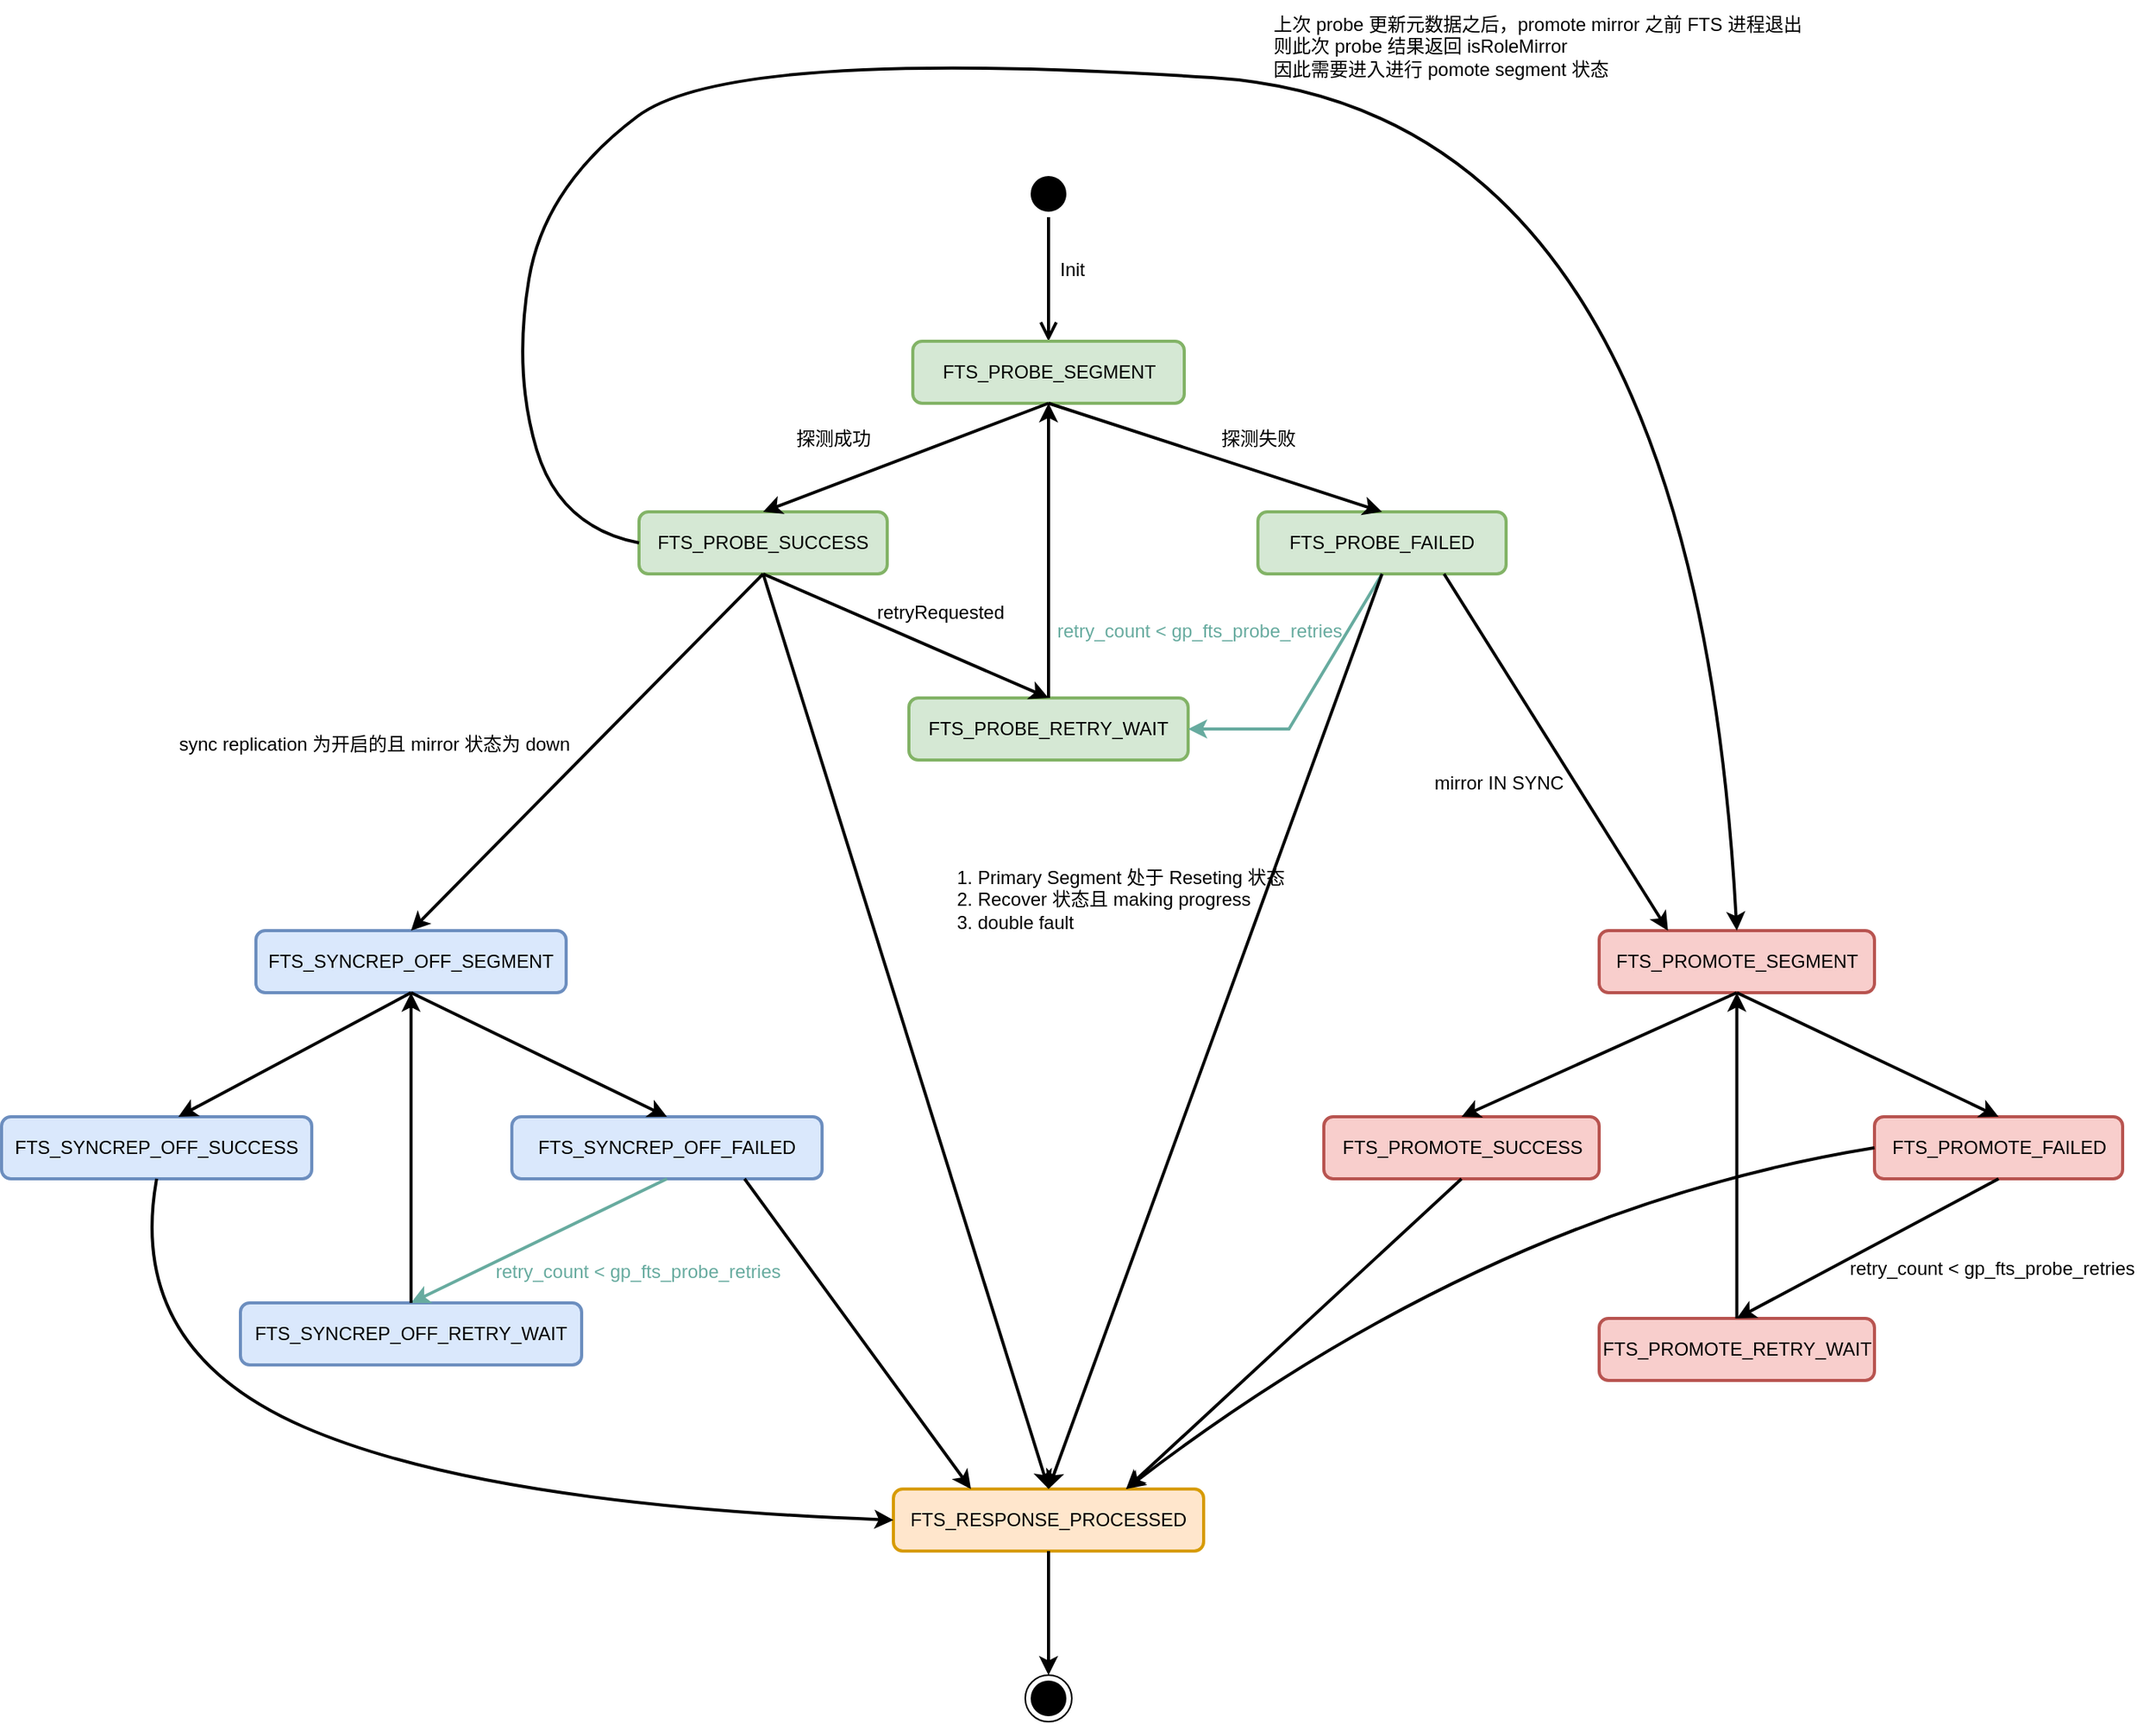 <mxfile version="20.6.0" type="device"><diagram id="RI_HlKoN3bKVnIcPBF8f" name="第 1 页"><mxGraphModel dx="2722" dy="1232" grid="1" gridSize="10" guides="1" tooltips="1" connect="1" arrows="1" fold="1" page="1" pageScale="1" pageWidth="827" pageHeight="1169" math="0" shadow="0"><root><mxCell id="0"/><mxCell id="1" parent="0"/><mxCell id="1Aq3RtVNkawsJAhSRZMm-1" value="" style="ellipse;html=1;shape=startState;fillColor=#000000;strokeColor=#000000;" vertex="1" parent="1"><mxGeometry x="-14" y="140" width="30" height="30" as="geometry"/></mxCell><mxCell id="1Aq3RtVNkawsJAhSRZMm-2" value="" style="edgeStyle=orthogonalEdgeStyle;html=1;verticalAlign=bottom;endArrow=open;endSize=8;strokeColor=#000000;rounded=0;entryX=0.5;entryY=0;entryDx=0;entryDy=0;strokeWidth=2;" edge="1" source="1Aq3RtVNkawsJAhSRZMm-1" parent="1" target="1Aq3RtVNkawsJAhSRZMm-4"><mxGeometry relative="1" as="geometry"><mxPoint x="1" y="220" as="targetPoint"/></mxGeometry></mxCell><mxCell id="1Aq3RtVNkawsJAhSRZMm-4" value="FTS_PROBE_SEGMENT" style="rounded=1;whiteSpace=wrap;html=1;strokeColor=#82b366;strokeWidth=2;fillColor=#d5e8d4;" vertex="1" parent="1"><mxGeometry x="-86.5" y="250" width="175" height="40" as="geometry"/></mxCell><mxCell id="1Aq3RtVNkawsJAhSRZMm-5" value="Init" style="text;html=1;align=center;verticalAlign=middle;resizable=0;points=[];autosize=1;strokeColor=none;fillColor=none;" vertex="1" parent="1"><mxGeometry x="-4" y="189" width="40" height="30" as="geometry"/></mxCell><mxCell id="1Aq3RtVNkawsJAhSRZMm-9" value="探测失败" style="text;html=1;align=center;verticalAlign=middle;resizable=0;points=[];autosize=1;strokeColor=none;fillColor=none;" vertex="1" parent="1"><mxGeometry x="101" y="298" width="70" height="30" as="geometry"/></mxCell><mxCell id="1Aq3RtVNkawsJAhSRZMm-14" value="探测成功" style="text;html=1;align=center;verticalAlign=middle;resizable=0;points=[];autosize=1;strokeColor=none;fillColor=none;" vertex="1" parent="1"><mxGeometry x="-173" y="298" width="70" height="30" as="geometry"/></mxCell><mxCell id="1Aq3RtVNkawsJAhSRZMm-15" value="FTS_PROBE_RETRY_WAIT" style="rounded=1;whiteSpace=wrap;html=1;strokeColor=#82b366;strokeWidth=2;fillColor=#d5e8d4;" vertex="1" parent="1"><mxGeometry x="-89" y="480" width="180" height="40" as="geometry"/></mxCell><mxCell id="1Aq3RtVNkawsJAhSRZMm-23" value="FTS_RESPONSE_PROCESSED" style="rounded=1;whiteSpace=wrap;html=1;strokeColor=#d79b00;strokeWidth=2;fillColor=#ffe6cc;" vertex="1" parent="1"><mxGeometry x="-99" y="990" width="200" height="40" as="geometry"/></mxCell><mxCell id="1Aq3RtVNkawsJAhSRZMm-26" value="&lt;div style=&quot;text-align: left;&quot;&gt;&lt;span style=&quot;background-color: initial;&quot;&gt;上次 probe 更新元数据之后，promote mirror 之前 FTS 进程退出&lt;/span&gt;&lt;/div&gt;&lt;div style=&quot;text-align: left;&quot;&gt;&lt;span style=&quot;background-color: initial;&quot;&gt;则此次 probe 结果返回 isRoleMirror&lt;/span&gt;&lt;/div&gt;&lt;div style=&quot;text-align: left;&quot;&gt;&lt;span style=&quot;background-color: initial;&quot;&gt;因此需要进入进行 pomote segment 状态&lt;/span&gt;&lt;/div&gt;" style="text;html=1;align=center;verticalAlign=middle;resizable=0;points=[];autosize=1;strokeColor=none;fillColor=none;" vertex="1" parent="1"><mxGeometry x="136" y="30" width="360" height="60" as="geometry"/></mxCell><mxCell id="1Aq3RtVNkawsJAhSRZMm-30" value="1. Primary Segment 处于 Reseting 状态&lt;br&gt;2. Recover 状态且 making progress&lt;br&gt;3. double fault&amp;nbsp;" style="text;html=1;align=left;verticalAlign=middle;resizable=0;points=[];autosize=1;strokeColor=none;fillColor=none;" vertex="1" parent="1"><mxGeometry x="-60" y="580" width="230" height="60" as="geometry"/></mxCell><mxCell id="1Aq3RtVNkawsJAhSRZMm-33" value="mirror IN SYNC" style="text;html=1;align=center;verticalAlign=middle;resizable=0;points=[];autosize=1;strokeColor=none;fillColor=none;" vertex="1" parent="1"><mxGeometry x="236" y="520" width="110" height="30" as="geometry"/></mxCell><mxCell id="1Aq3RtVNkawsJAhSRZMm-34" value="FTS_PROBE_SUCCESS" style="rounded=1;whiteSpace=wrap;html=1;strokeColor=#82b366;strokeWidth=2;fillColor=#d5e8d4;" vertex="1" parent="1"><mxGeometry x="-263" y="360" width="160" height="40" as="geometry"/></mxCell><mxCell id="1Aq3RtVNkawsJAhSRZMm-35" value="FTS_PROBE_FAILED" style="rounded=1;whiteSpace=wrap;html=1;strokeColor=#82b366;strokeWidth=2;fillColor=#d5e8d4;" vertex="1" parent="1"><mxGeometry x="136" y="360" width="160" height="40" as="geometry"/></mxCell><mxCell id="1Aq3RtVNkawsJAhSRZMm-36" value="" style="endArrow=classic;html=1;rounded=0;strokeColor=#000000;strokeWidth=2;exitX=0.5;exitY=1;exitDx=0;exitDy=0;entryX=0.5;entryY=0;entryDx=0;entryDy=0;" edge="1" parent="1" source="1Aq3RtVNkawsJAhSRZMm-4" target="1Aq3RtVNkawsJAhSRZMm-34"><mxGeometry width="50" height="50" relative="1" as="geometry"><mxPoint x="-74" y="520" as="sourcePoint"/><mxPoint x="-24" y="470" as="targetPoint"/></mxGeometry></mxCell><mxCell id="1Aq3RtVNkawsJAhSRZMm-37" value="" style="endArrow=classic;html=1;rounded=0;strokeColor=#000000;strokeWidth=2;exitX=0.5;exitY=1;exitDx=0;exitDy=0;entryX=0.5;entryY=0;entryDx=0;entryDy=0;" edge="1" parent="1" source="1Aq3RtVNkawsJAhSRZMm-4" target="1Aq3RtVNkawsJAhSRZMm-35"><mxGeometry width="50" height="50" relative="1" as="geometry"><mxPoint x="11.0" y="300.0" as="sourcePoint"/><mxPoint x="-174" y="360.0" as="targetPoint"/></mxGeometry></mxCell><mxCell id="1Aq3RtVNkawsJAhSRZMm-38" value="" style="endArrow=classic;html=1;rounded=0;strokeColor=#000000;strokeWidth=2;exitX=0.5;exitY=1;exitDx=0;exitDy=0;entryX=0.5;entryY=0;entryDx=0;entryDy=0;" edge="1" parent="1" source="1Aq3RtVNkawsJAhSRZMm-34" target="1Aq3RtVNkawsJAhSRZMm-15"><mxGeometry width="50" height="50" relative="1" as="geometry"><mxPoint x="11.0" y="300.0" as="sourcePoint"/><mxPoint x="-174" y="360.0" as="targetPoint"/></mxGeometry></mxCell><mxCell id="1Aq3RtVNkawsJAhSRZMm-39" value="" style="endArrow=classic;html=1;rounded=0;strokeColor=#67AB9F;strokeWidth=2;exitX=0.5;exitY=1;exitDx=0;exitDy=0;entryX=1;entryY=0.5;entryDx=0;entryDy=0;fontColor=#9AC7BF;" edge="1" parent="1" source="1Aq3RtVNkawsJAhSRZMm-35" target="1Aq3RtVNkawsJAhSRZMm-15"><mxGeometry width="50" height="50" relative="1" as="geometry"><mxPoint x="21.0" y="310.0" as="sourcePoint"/><mxPoint x="-164" y="370.0" as="targetPoint"/><Array as="points"><mxPoint x="156" y="500"/></Array></mxGeometry></mxCell><mxCell id="1Aq3RtVNkawsJAhSRZMm-40" value="retry_count &amp;lt; gp_fts_probe_retries" style="text;html=1;align=center;verticalAlign=middle;resizable=0;points=[];autosize=1;strokeColor=none;fillColor=none;fontColor=#67AB9F;" vertex="1" parent="1"><mxGeometry x="-7" y="422" width="210" height="30" as="geometry"/></mxCell><mxCell id="1Aq3RtVNkawsJAhSRZMm-41" value="FTS_PROMOTE_SEGMENT" style="rounded=1;whiteSpace=wrap;html=1;strokeColor=#b85450;strokeWidth=2;fillColor=#f8cecc;" vertex="1" parent="1"><mxGeometry x="356" y="630" width="177.5" height="40" as="geometry"/></mxCell><mxCell id="1Aq3RtVNkawsJAhSRZMm-43" value="" style="curved=1;endArrow=classic;html=1;rounded=0;strokeColor=#000000;strokeWidth=2;exitX=0;exitY=0.5;exitDx=0;exitDy=0;entryX=0.5;entryY=0;entryDx=0;entryDy=0;" edge="1" parent="1" source="1Aq3RtVNkawsJAhSRZMm-34" target="1Aq3RtVNkawsJAhSRZMm-41"><mxGeometry width="50" height="50" relative="1" as="geometry"><mxPoint x="-64" y="620" as="sourcePoint"/><mxPoint x="-14" y="570" as="targetPoint"/><Array as="points"><mxPoint x="-314" y="370"/><mxPoint x="-344" y="270"/><mxPoint x="-324" y="150"/><mxPoint x="-204" y="60"/><mxPoint x="416" y="100"/></Array></mxGeometry></mxCell><mxCell id="1Aq3RtVNkawsJAhSRZMm-44" value="FTS_SYNCREP_OFF_SEGMENT" style="rounded=1;whiteSpace=wrap;html=1;strokeColor=#6c8ebf;strokeWidth=2;fillColor=#dae8fc;" vertex="1" parent="1"><mxGeometry x="-510" y="630" width="200" height="40" as="geometry"/></mxCell><mxCell id="1Aq3RtVNkawsJAhSRZMm-45" value="retryRequested" style="text;html=1;align=center;verticalAlign=middle;resizable=0;points=[];autosize=1;strokeColor=none;fillColor=none;" vertex="1" parent="1"><mxGeometry x="-124" y="410" width="110" height="30" as="geometry"/></mxCell><mxCell id="1Aq3RtVNkawsJAhSRZMm-46" value="" style="endArrow=classic;html=1;rounded=0;strokeColor=#000000;strokeWidth=2;exitX=0.5;exitY=0;exitDx=0;exitDy=0;entryX=0.5;entryY=1;entryDx=0;entryDy=0;" edge="1" parent="1" source="1Aq3RtVNkawsJAhSRZMm-15" target="1Aq3RtVNkawsJAhSRZMm-4"><mxGeometry width="50" height="50" relative="1" as="geometry"><mxPoint x="11.0" y="300.0" as="sourcePoint"/><mxPoint x="-174" y="360.0" as="targetPoint"/></mxGeometry></mxCell><mxCell id="1Aq3RtVNkawsJAhSRZMm-47" value="" style="endArrow=classic;html=1;rounded=0;strokeColor=#000000;strokeWidth=2;exitX=0.5;exitY=1;exitDx=0;exitDy=0;entryX=0.5;entryY=0;entryDx=0;entryDy=0;" edge="1" parent="1" source="1Aq3RtVNkawsJAhSRZMm-35" target="1Aq3RtVNkawsJAhSRZMm-23"><mxGeometry width="50" height="50" relative="1" as="geometry"><mxPoint x="-64" y="740" as="sourcePoint"/><mxPoint x="-14" y="690" as="targetPoint"/></mxGeometry></mxCell><mxCell id="1Aq3RtVNkawsJAhSRZMm-48" value="" style="endArrow=classic;html=1;rounded=0;strokeColor=#000000;strokeWidth=2;exitX=0.5;exitY=1;exitDx=0;exitDy=0;entryX=0.5;entryY=0;entryDx=0;entryDy=0;" edge="1" parent="1" source="1Aq3RtVNkawsJAhSRZMm-34" target="1Aq3RtVNkawsJAhSRZMm-23"><mxGeometry width="50" height="50" relative="1" as="geometry"><mxPoint x="231.0" y="400.0" as="sourcePoint"/><mxPoint x="-4" y="1110" as="targetPoint"/></mxGeometry></mxCell><mxCell id="1Aq3RtVNkawsJAhSRZMm-51" value="" style="endArrow=classic;html=1;rounded=0;strokeColor=#000000;strokeWidth=2;fontColor=#67AB9F;entryX=0.25;entryY=0;entryDx=0;entryDy=0;exitX=0.75;exitY=1;exitDx=0;exitDy=0;" edge="1" parent="1" source="1Aq3RtVNkawsJAhSRZMm-35" target="1Aq3RtVNkawsJAhSRZMm-41"><mxGeometry width="50" height="50" relative="1" as="geometry"><mxPoint x="-54" y="630" as="sourcePoint"/><mxPoint x="-4" y="580" as="targetPoint"/></mxGeometry></mxCell><mxCell id="1Aq3RtVNkawsJAhSRZMm-52" value="FTS_PROMOTE_SUCCESS" style="rounded=1;whiteSpace=wrap;html=1;strokeColor=#b85450;strokeWidth=2;fillColor=#f8cecc;" vertex="1" parent="1"><mxGeometry x="178.5" y="750" width="177.5" height="40" as="geometry"/></mxCell><mxCell id="1Aq3RtVNkawsJAhSRZMm-53" value="FTS_PROMOTE_FAILED" style="rounded=1;whiteSpace=wrap;html=1;strokeColor=#b85450;strokeWidth=2;fillColor=#f8cecc;" vertex="1" parent="1"><mxGeometry x="533.5" y="750" width="160" height="40" as="geometry"/></mxCell><mxCell id="1Aq3RtVNkawsJAhSRZMm-54" value="FTS_PROMOTE_RETRY_WAIT" style="rounded=1;whiteSpace=wrap;html=1;strokeColor=#b85450;strokeWidth=2;fillColor=#f8cecc;" vertex="1" parent="1"><mxGeometry x="356" y="880" width="177.5" height="40" as="geometry"/></mxCell><mxCell id="1Aq3RtVNkawsJAhSRZMm-55" value="" style="endArrow=classic;html=1;rounded=0;strokeColor=#000000;strokeWidth=2;fontColor=#FFD966;exitX=0.5;exitY=1;exitDx=0;exitDy=0;entryX=0.5;entryY=0;entryDx=0;entryDy=0;" edge="1" parent="1" source="1Aq3RtVNkawsJAhSRZMm-41" target="1Aq3RtVNkawsJAhSRZMm-52"><mxGeometry width="50" height="50" relative="1" as="geometry"><mxPoint x="166" y="730" as="sourcePoint"/><mxPoint x="216" y="680" as="targetPoint"/></mxGeometry></mxCell><mxCell id="1Aq3RtVNkawsJAhSRZMm-56" value="" style="endArrow=classic;html=1;rounded=0;strokeColor=#000000;strokeWidth=2;fontColor=#FFD966;exitX=0.5;exitY=1;exitDx=0;exitDy=0;entryX=0.5;entryY=0;entryDx=0;entryDy=0;" edge="1" parent="1" source="1Aq3RtVNkawsJAhSRZMm-41" target="1Aq3RtVNkawsJAhSRZMm-53"><mxGeometry width="50" height="50" relative="1" as="geometry"><mxPoint x="454.75" y="680" as="sourcePoint"/><mxPoint x="268.75" y="760" as="targetPoint"/></mxGeometry></mxCell><mxCell id="1Aq3RtVNkawsJAhSRZMm-57" value="" style="endArrow=classic;html=1;rounded=0;strokeColor=#000000;strokeWidth=2;fontColor=#FFD966;exitX=0.5;exitY=1;exitDx=0;exitDy=0;entryX=0.5;entryY=0;entryDx=0;entryDy=0;" edge="1" parent="1" source="1Aq3RtVNkawsJAhSRZMm-53" target="1Aq3RtVNkawsJAhSRZMm-54"><mxGeometry width="50" height="50" relative="1" as="geometry"><mxPoint x="464.75" y="690" as="sourcePoint"/><mxPoint x="278.75" y="770" as="targetPoint"/></mxGeometry></mxCell><mxCell id="1Aq3RtVNkawsJAhSRZMm-58" value="&lt;font color=&quot;#000000&quot;&gt;retry_count &amp;lt; gp_fts_probe_retries&lt;/font&gt;" style="text;html=1;align=center;verticalAlign=middle;resizable=0;points=[];autosize=1;strokeColor=none;fillColor=none;fontColor=#FFD966;" vertex="1" parent="1"><mxGeometry x="504" y="833" width="210" height="30" as="geometry"/></mxCell><mxCell id="1Aq3RtVNkawsJAhSRZMm-59" value="" style="endArrow=classic;html=1;rounded=0;strokeColor=#000000;strokeWidth=2;fontColor=#FFD966;exitX=0.5;exitY=0;exitDx=0;exitDy=0;entryX=0.5;entryY=1;entryDx=0;entryDy=0;" edge="1" parent="1" source="1Aq3RtVNkawsJAhSRZMm-54" target="1Aq3RtVNkawsJAhSRZMm-41"><mxGeometry width="50" height="50" relative="1" as="geometry"><mxPoint x="454.75" y="680" as="sourcePoint"/><mxPoint x="268.75" y="760" as="targetPoint"/></mxGeometry></mxCell><mxCell id="1Aq3RtVNkawsJAhSRZMm-60" value="" style="endArrow=classic;html=1;rounded=0;strokeColor=#000000;strokeWidth=2;fontColor=#FFD966;exitX=0.5;exitY=1;exitDx=0;exitDy=0;entryX=0.75;entryY=0;entryDx=0;entryDy=0;" edge="1" parent="1" source="1Aq3RtVNkawsJAhSRZMm-52" target="1Aq3RtVNkawsJAhSRZMm-23"><mxGeometry width="50" height="50" relative="1" as="geometry"><mxPoint x="454.75" y="680" as="sourcePoint"/><mxPoint x="268.75" y="760" as="targetPoint"/></mxGeometry></mxCell><mxCell id="1Aq3RtVNkawsJAhSRZMm-61" value="" style="curved=1;endArrow=classic;html=1;rounded=0;strokeColor=#000000;strokeWidth=2;fontColor=#000000;exitX=0;exitY=0.5;exitDx=0;exitDy=0;entryX=0.75;entryY=0;entryDx=0;entryDy=0;" edge="1" parent="1" source="1Aq3RtVNkawsJAhSRZMm-53" target="1Aq3RtVNkawsJAhSRZMm-23"><mxGeometry width="50" height="50" relative="1" as="geometry"><mxPoint x="106" y="800" as="sourcePoint"/><mxPoint x="156" y="750" as="targetPoint"/><Array as="points"><mxPoint x="286" y="810"/></Array></mxGeometry></mxCell><mxCell id="1Aq3RtVNkawsJAhSRZMm-62" value="FTS_SYNCREP_OFF_SUCCESS" style="rounded=1;whiteSpace=wrap;html=1;strokeColor=#6c8ebf;strokeWidth=2;fillColor=#dae8fc;" vertex="1" parent="1"><mxGeometry x="-674" y="750" width="200" height="40" as="geometry"/></mxCell><mxCell id="1Aq3RtVNkawsJAhSRZMm-63" value="FTS_SYNCREP_OFF_FAILED" style="rounded=1;whiteSpace=wrap;html=1;strokeColor=#6c8ebf;strokeWidth=2;fillColor=#dae8fc;" vertex="1" parent="1"><mxGeometry x="-345" y="750" width="200" height="40" as="geometry"/></mxCell><mxCell id="1Aq3RtVNkawsJAhSRZMm-64" value="FTS_SYNCREP_OFF_RETRY_WAIT" style="rounded=1;whiteSpace=wrap;html=1;strokeColor=#6c8ebf;strokeWidth=2;fillColor=#dae8fc;" vertex="1" parent="1"><mxGeometry x="-520" y="870" width="220" height="40" as="geometry"/></mxCell><mxCell id="1Aq3RtVNkawsJAhSRZMm-65" style="edgeStyle=orthogonalEdgeStyle;rounded=0;orthogonalLoop=1;jettySize=auto;html=1;exitX=0.5;exitY=1;exitDx=0;exitDy=0;strokeColor=#000000;strokeWidth=2;fontColor=#000000;" edge="1" parent="1" source="1Aq3RtVNkawsJAhSRZMm-64" target="1Aq3RtVNkawsJAhSRZMm-64"><mxGeometry relative="1" as="geometry"/></mxCell><mxCell id="1Aq3RtVNkawsJAhSRZMm-3" value="" style="ellipse;html=1;shape=endState;fillColor=#000000;strokeColor=#000000;" vertex="1" parent="1"><mxGeometry x="-14" y="1110" width="30" height="30" as="geometry"/></mxCell><mxCell id="1Aq3RtVNkawsJAhSRZMm-67" value="" style="endArrow=classic;html=1;rounded=0;strokeColor=#000000;strokeWidth=2;fontColor=#000000;exitX=0.5;exitY=1;exitDx=0;exitDy=0;entryX=0.5;entryY=0;entryDx=0;entryDy=0;" edge="1" parent="1" source="1Aq3RtVNkawsJAhSRZMm-23" target="1Aq3RtVNkawsJAhSRZMm-3"><mxGeometry width="50" height="50" relative="1" as="geometry"><mxPoint x="-4" y="770" as="sourcePoint"/><mxPoint x="46" y="720" as="targetPoint"/></mxGeometry></mxCell><mxCell id="1Aq3RtVNkawsJAhSRZMm-68" value="" style="endArrow=classic;html=1;rounded=0;strokeColor=#000000;strokeWidth=2;fontColor=#000000;exitX=0.5;exitY=1;exitDx=0;exitDy=0;entryX=0.5;entryY=0;entryDx=0;entryDy=0;" edge="1" parent="1" source="1Aq3RtVNkawsJAhSRZMm-34" target="1Aq3RtVNkawsJAhSRZMm-44"><mxGeometry width="50" height="50" relative="1" as="geometry"><mxPoint x="-4" y="570" as="sourcePoint"/><mxPoint x="46" y="520" as="targetPoint"/></mxGeometry></mxCell><mxCell id="1Aq3RtVNkawsJAhSRZMm-69" value="" style="endArrow=classic;html=1;rounded=0;strokeColor=#000000;strokeWidth=2;fontColor=#000000;exitX=0.5;exitY=1;exitDx=0;exitDy=0;entryX=0.5;entryY=0;entryDx=0;entryDy=0;" edge="1" parent="1" source="1Aq3RtVNkawsJAhSRZMm-44"><mxGeometry width="50" height="50" relative="1" as="geometry"><mxPoint x="10" y="570" as="sourcePoint"/><mxPoint x="-560" y="750.0" as="targetPoint"/></mxGeometry></mxCell><mxCell id="1Aq3RtVNkawsJAhSRZMm-70" value="" style="endArrow=classic;html=1;rounded=0;strokeColor=#000000;strokeWidth=2;fontColor=#000000;exitX=0.5;exitY=1;exitDx=0;exitDy=0;entryX=0.5;entryY=0;entryDx=0;entryDy=0;" edge="1" parent="1" source="1Aq3RtVNkawsJAhSRZMm-44" target="1Aq3RtVNkawsJAhSRZMm-63"><mxGeometry width="50" height="50" relative="1" as="geometry"><mxPoint x="-400" y="680.0" as="sourcePoint"/><mxPoint x="-590" y="760.0" as="targetPoint"/></mxGeometry></mxCell><mxCell id="1Aq3RtVNkawsJAhSRZMm-71" value="" style="endArrow=classic;html=1;rounded=0;strokeColor=#67AB9F;strokeWidth=2;fontColor=#000000;exitX=0.5;exitY=1;exitDx=0;exitDy=0;entryX=0.5;entryY=0;entryDx=0;entryDy=0;" edge="1" parent="1" source="1Aq3RtVNkawsJAhSRZMm-63" target="1Aq3RtVNkawsJAhSRZMm-64"><mxGeometry width="50" height="50" relative="1" as="geometry"><mxPoint x="-390" y="690.0" as="sourcePoint"/><mxPoint x="-580" y="770.0" as="targetPoint"/></mxGeometry></mxCell><mxCell id="1Aq3RtVNkawsJAhSRZMm-72" value="&lt;font color=&quot;#67ab9f&quot;&gt;retry_count &amp;lt; gp_fts_probe_retries&lt;/font&gt;" style="text;html=1;align=center;verticalAlign=middle;resizable=0;points=[];autosize=1;strokeColor=none;fillColor=none;fontColor=#FFD966;" vertex="1" parent="1"><mxGeometry x="-369" y="835" width="210" height="30" as="geometry"/></mxCell><mxCell id="1Aq3RtVNkawsJAhSRZMm-73" value="" style="endArrow=classic;html=1;rounded=0;strokeColor=#000000;strokeWidth=2;fontColor=#000000;exitX=0.75;exitY=1;exitDx=0;exitDy=0;entryX=0.25;entryY=0;entryDx=0;entryDy=0;" edge="1" parent="1" source="1Aq3RtVNkawsJAhSRZMm-63" target="1Aq3RtVNkawsJAhSRZMm-23"><mxGeometry width="50" height="50" relative="1" as="geometry"><mxPoint x="-4" y="740" as="sourcePoint"/><mxPoint x="46" y="690" as="targetPoint"/></mxGeometry></mxCell><mxCell id="1Aq3RtVNkawsJAhSRZMm-74" value="" style="curved=1;endArrow=classic;html=1;rounded=0;strokeColor=#000000;strokeWidth=2;fontColor=#000000;exitX=0.5;exitY=1;exitDx=0;exitDy=0;entryX=0;entryY=0.5;entryDx=0;entryDy=0;" edge="1" parent="1" source="1Aq3RtVNkawsJAhSRZMm-62" target="1Aq3RtVNkawsJAhSRZMm-23"><mxGeometry width="50" height="50" relative="1" as="geometry"><mxPoint x="-4" y="740" as="sourcePoint"/><mxPoint x="-54" y="990" as="targetPoint"/><Array as="points"><mxPoint x="-594" y="900"/><mxPoint x="-364" y="1000"/></Array></mxGeometry></mxCell><mxCell id="1Aq3RtVNkawsJAhSRZMm-75" value="" style="endArrow=classic;html=1;rounded=0;strokeColor=#000000;strokeWidth=2;fontColor=#000000;exitX=0.5;exitY=0;exitDx=0;exitDy=0;entryX=0.5;entryY=1;entryDx=0;entryDy=0;" edge="1" parent="1" source="1Aq3RtVNkawsJAhSRZMm-64" target="1Aq3RtVNkawsJAhSRZMm-44"><mxGeometry width="50" height="50" relative="1" as="geometry"><mxPoint x="10" y="640" as="sourcePoint"/><mxPoint x="-410" y="700" as="targetPoint"/></mxGeometry></mxCell><mxCell id="1Aq3RtVNkawsJAhSRZMm-76" value="&lt;font color=&quot;#000000&quot;&gt;sync replication 为开启的且 mirror 状态为 down&lt;/font&gt;" style="text;html=1;align=center;verticalAlign=middle;resizable=0;points=[];autosize=1;strokeColor=none;fillColor=none;fontColor=#67AB9F;" vertex="1" parent="1"><mxGeometry x="-574" y="495" width="280" height="30" as="geometry"/></mxCell></root></mxGraphModel></diagram></mxfile>
